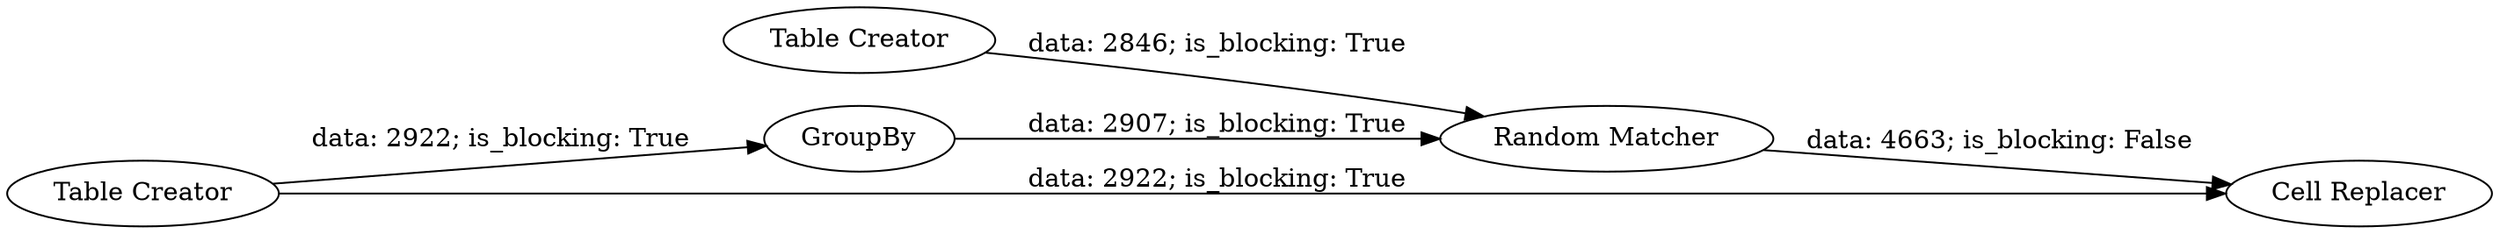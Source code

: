 digraph {
	"-4520536754166264422_5" [label=GroupBy]
	"-4520536754166264422_6" [label="Cell Replacer"]
	"-4520536754166264422_3" [label="Random Matcher"]
	"-4520536754166264422_1" [label="Table Creator"]
	"-4520536754166264422_2" [label="Table Creator"]
	"-4520536754166264422_1" -> "-4520536754166264422_6" [label="data: 2922; is_blocking: True"]
	"-4520536754166264422_2" -> "-4520536754166264422_3" [label="data: 2846; is_blocking: True"]
	"-4520536754166264422_1" -> "-4520536754166264422_5" [label="data: 2922; is_blocking: True"]
	"-4520536754166264422_5" -> "-4520536754166264422_3" [label="data: 2907; is_blocking: True"]
	"-4520536754166264422_3" -> "-4520536754166264422_6" [label="data: 4663; is_blocking: False"]
	rankdir=LR
}
